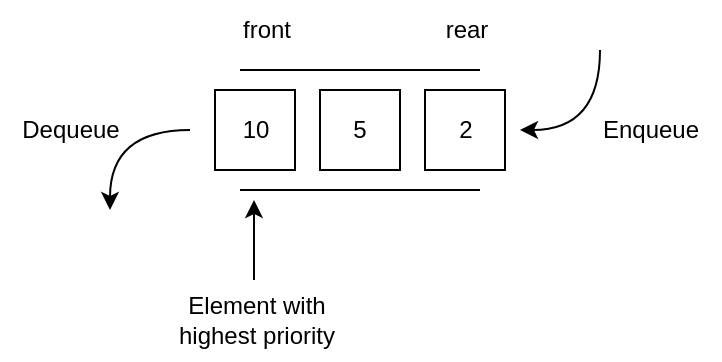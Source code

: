 <mxfile>
    <diagram id="8InU8iTmsIeAnRAGdrkX" name="Page-1">
        <mxGraphModel dx="959" dy="534" grid="1" gridSize="10" guides="1" tooltips="1" connect="1" arrows="1" fold="1" page="0" pageScale="1" pageWidth="850" pageHeight="1100" background="none" math="0" shadow="0">
            <root>
                <mxCell id="0"/>
                <mxCell id="1" parent="0"/>
                <mxCell id="7" value="Dequeue" style="text;html=1;align=center;verticalAlign=middle;resizable=0;points=[];autosize=1;strokeColor=none;fillColor=none;rounded=0;" parent="1" vertex="1">
                    <mxGeometry x="140" y="210" width="70" height="30" as="geometry"/>
                </mxCell>
                <mxCell id="22" value="10" style="rounded=0;whiteSpace=wrap;html=1;" parent="1" vertex="1">
                    <mxGeometry x="247.5" y="205" width="40" height="40" as="geometry"/>
                </mxCell>
                <mxCell id="23" value="" style="curved=1;endArrow=classic;html=1;rounded=0;" parent="1" edge="1">
                    <mxGeometry width="50" height="50" relative="1" as="geometry">
                        <mxPoint x="235" y="225" as="sourcePoint"/>
                        <mxPoint x="195" y="265" as="targetPoint"/>
                        <Array as="points">
                            <mxPoint x="195" y="225"/>
                        </Array>
                    </mxGeometry>
                </mxCell>
                <mxCell id="27" value="" style="endArrow=none;html=1;rounded=0;" parent="1" edge="1">
                    <mxGeometry width="50" height="50" relative="1" as="geometry">
                        <mxPoint x="260.0" y="195" as="sourcePoint"/>
                        <mxPoint x="380.0" y="195" as="targetPoint"/>
                    </mxGeometry>
                </mxCell>
                <mxCell id="28" value="" style="endArrow=none;html=1;rounded=0;" parent="1" edge="1">
                    <mxGeometry width="50" height="50" relative="1" as="geometry">
                        <mxPoint x="260.0" y="255" as="sourcePoint"/>
                        <mxPoint x="380.0" y="255" as="targetPoint"/>
                    </mxGeometry>
                </mxCell>
                <mxCell id="29" value="Enqueue" style="text;html=1;align=center;verticalAlign=middle;resizable=0;points=[];autosize=1;strokeColor=none;fillColor=none;rounded=0;" parent="1" vertex="1">
                    <mxGeometry x="430" y="210" width="70" height="30" as="geometry"/>
                </mxCell>
                <mxCell id="30" value="5" style="rounded=0;whiteSpace=wrap;html=1;" parent="1" vertex="1">
                    <mxGeometry x="300" y="205" width="40" height="40" as="geometry"/>
                </mxCell>
                <mxCell id="31" value="" style="curved=1;endArrow=classic;html=1;rounded=0;" parent="1" edge="1">
                    <mxGeometry width="50" height="50" relative="1" as="geometry">
                        <mxPoint x="440.0" y="185" as="sourcePoint"/>
                        <mxPoint x="400.0" y="225" as="targetPoint"/>
                        <Array as="points">
                            <mxPoint x="440" y="225"/>
                        </Array>
                    </mxGeometry>
                </mxCell>
                <mxCell id="32" value="2" style="rounded=0;whiteSpace=wrap;html=1;" parent="1" vertex="1">
                    <mxGeometry x="352.5" y="205" width="40" height="40" as="geometry"/>
                </mxCell>
                <mxCell id="37" value="front" style="text;html=1;align=center;verticalAlign=middle;resizable=0;points=[];autosize=1;strokeColor=none;fillColor=none;rounded=0;" parent="1" vertex="1">
                    <mxGeometry x="247.5" y="160" width="50" height="30" as="geometry"/>
                </mxCell>
                <mxCell id="38" value="rear" style="text;html=1;align=center;verticalAlign=middle;resizable=0;points=[];autosize=1;strokeColor=none;fillColor=none;rounded=0;" parent="1" vertex="1">
                    <mxGeometry x="352.5" y="160" width="40" height="30" as="geometry"/>
                </mxCell>
                <mxCell id="40" value="" style="endArrow=classic;html=1;" edge="1" parent="1">
                    <mxGeometry width="50" height="50" relative="1" as="geometry">
                        <mxPoint x="267" y="300" as="sourcePoint"/>
                        <mxPoint x="267" y="260" as="targetPoint"/>
                    </mxGeometry>
                </mxCell>
                <mxCell id="41" value="Element with&lt;br&gt;highest priority" style="text;html=1;align=center;verticalAlign=middle;resizable=0;points=[];autosize=1;strokeColor=none;fillColor=none;" vertex="1" parent="1">
                    <mxGeometry x="217.5" y="300" width="100" height="40" as="geometry"/>
                </mxCell>
            </root>
        </mxGraphModel>
    </diagram>
</mxfile>